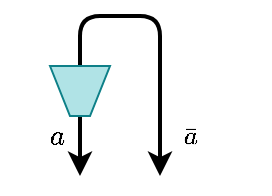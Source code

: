 <mxfile version="28.0.9" pages="5">
  <diagram name="Page-1" id="gtEKmYfx5rh2W5ZYqXWq">
    <mxGraphModel dx="969" dy="664" grid="1" gridSize="10" guides="1" tooltips="1" connect="1" arrows="1" fold="1" page="1" pageScale="1" pageWidth="850" pageHeight="1100" math="1" shadow="0">
      <root>
        <mxCell id="0" />
        <mxCell id="1" parent="0" />
        <mxCell id="5NJduOFub97d-oq5C3n--1" value="$$a$$" style="text;html=1;align=center;verticalAlign=middle;resizable=0;points=[];autosize=1;strokeColor=none;fillColor=none;" vertex="1" parent="1">
          <mxGeometry x="430" y="285" width="55" height="30" as="geometry" />
        </mxCell>
        <mxCell id="5NJduOFub97d-oq5C3n--2" style="edgeStyle=orthogonalEdgeStyle;shape=connector;curved=0;rounded=1;jumpStyle=gap;orthogonalLoop=1;jettySize=auto;html=1;strokeColor=default;strokeWidth=2;align=center;verticalAlign=middle;fontFamily=Helvetica;fontSize=11;fontColor=default;labelBackgroundColor=none;autosize=1;resizable=0;endArrow=classic;endFill=1;exitX=0.5;exitY=1;exitDx=0;exitDy=0;" edge="1" parent="1" source="5NJduOFub97d-oq5C3n--4">
          <mxGeometry relative="1" as="geometry">
            <mxPoint x="470" y="320" as="targetPoint" />
            <mxPoint x="510" y="320" as="sourcePoint" />
          </mxGeometry>
        </mxCell>
        <mxCell id="5NJduOFub97d-oq5C3n--3" style="edgeStyle=orthogonalEdgeStyle;shape=connector;curved=0;rounded=1;jumpStyle=gap;orthogonalLoop=1;jettySize=auto;html=1;strokeColor=default;strokeWidth=2;align=center;verticalAlign=middle;fontFamily=Helvetica;fontSize=11;fontColor=default;labelBackgroundColor=none;autosize=1;resizable=0;endArrow=classic;endFill=1;exitX=0.5;exitY=0;exitDx=0;exitDy=0;" edge="1" parent="1" source="5NJduOFub97d-oq5C3n--4">
          <mxGeometry relative="1" as="geometry">
            <mxPoint x="510" y="320" as="targetPoint" />
            <Array as="points">
              <mxPoint x="470" y="240" />
              <mxPoint x="510" y="240" />
            </Array>
            <mxPoint x="510" y="260" as="sourcePoint" />
          </mxGeometry>
        </mxCell>
        <mxCell id="5NJduOFub97d-oq5C3n--4" value="" style="shape=trapezoid;perimeter=trapezoidPerimeter;whiteSpace=wrap;html=1;fixedSize=1;align=center;verticalAlign=middle;fontFamily=Helvetica;fontSize=11;labelBackgroundColor=none;autosize=1;resizable=0;fillColor=#b0e3e6;size=10;strokeColor=#0e8088;flipV=1;" vertex="1" parent="1">
          <mxGeometry x="455" y="265" width="30" height="25" as="geometry" />
        </mxCell>
        <mxCell id="5NJduOFub97d-oq5C3n--5" value="$$\bar{a}$$" style="text;html=1;align=center;verticalAlign=middle;resizable=0;points=[];autosize=1;strokeColor=none;fillColor=none;fontFamily=Helvetica;fontSize=11;fontColor=default;labelBackgroundColor=none;" vertex="1" parent="1">
          <mxGeometry x="485" y="285" width="80" height="30" as="geometry" />
        </mxCell>
      </root>
    </mxGraphModel>
  </diagram>
  <diagram id="qNkEuhV1BOPxyEkJIVQv" name="Page-2">
    <mxGraphModel dx="283" dy="184" grid="1" gridSize="5" guides="1" tooltips="1" connect="1" arrows="1" fold="1" page="1" pageScale="1" pageWidth="850" pageHeight="1100" math="1" shadow="0">
      <root>
        <mxCell id="0" />
        <mxCell id="1" parent="0" />
        <mxCell id="q-p_HojZHMtpO61gSjXr-1" style="shape=connector;rounded=0;jumpStyle=gap;orthogonalLoop=1;jettySize=auto;html=1;exitX=0.67;exitY=0;exitDx=0;exitDy=0;strokeColor=default;strokeWidth=2;align=center;verticalAlign=middle;fontFamily=Helvetica;fontSize=11;fontColor=default;labelBackgroundColor=default;endArrow=classic;endFill=1;entryX=0.5;entryY=1;entryDx=0;entryDy=0;exitPerimeter=0;" edge="1" parent="1" source="q-p_HojZHMtpO61gSjXr-6" target="q-p_HojZHMtpO61gSjXr-10">
          <mxGeometry relative="1" as="geometry">
            <mxPoint x="440" y="480" as="sourcePoint" />
          </mxGeometry>
        </mxCell>
        <mxCell id="q-p_HojZHMtpO61gSjXr-2" value="$$a$$" style="text;html=1;align=center;verticalAlign=middle;resizable=0;points=[];autosize=1;strokeColor=none;fillColor=none;container=0;" vertex="1" parent="1">
          <mxGeometry x="380" y="440" width="52" height="27" as="geometry" />
        </mxCell>
        <mxCell id="q-p_HojZHMtpO61gSjXr-3" value="$$c$$" style="text;html=1;align=center;verticalAlign=middle;resizable=0;points=[];autosize=1;strokeColor=none;fillColor=none;container=0;" vertex="1" parent="1">
          <mxGeometry x="391" y="370" width="60" height="30" as="geometry" />
        </mxCell>
        <mxCell id="q-p_HojZHMtpO61gSjXr-4" style="edgeStyle=orthogonalEdgeStyle;rounded=0;orthogonalLoop=1;jettySize=auto;html=1;strokeColor=default;strokeWidth=2;align=center;verticalAlign=middle;fontFamily=Helvetica;fontSize=11;fontColor=default;labelBackgroundColor=default;endArrow=classic;endFill=1;entryX=0.5;entryY=1;entryDx=0;entryDy=0;entryPerimeter=0;" edge="1" parent="1" target="q-p_HojZHMtpO61gSjXr-6">
          <mxGeometry relative="1" as="geometry">
            <mxPoint x="431" y="380" as="sourcePoint" />
          </mxGeometry>
        </mxCell>
        <mxCell id="q-p_HojZHMtpO61gSjXr-5" style="shape=connector;rounded=1;jumpStyle=gap;orthogonalLoop=1;jettySize=auto;html=1;exitX=0.33;exitY=0;exitDx=0;exitDy=0;exitPerimeter=0;strokeColor=default;strokeWidth=2;align=center;verticalAlign=middle;fontFamily=Helvetica;fontSize=11;fontColor=default;labelBackgroundColor=default;endArrow=classic;endFill=1;" edge="1" parent="1" source="q-p_HojZHMtpO61gSjXr-6">
          <mxGeometry relative="1" as="geometry">
            <mxPoint x="410" y="480" as="targetPoint" />
          </mxGeometry>
        </mxCell>
        <mxCell id="q-p_HojZHMtpO61gSjXr-6" value="" style="verticalLabelPosition=bottom;verticalAlign=top;html=1;shape=mxgraph.basic.half_circle;fontFamily=Helvetica;fontSize=11;labelBackgroundColor=default;fillColor=#e1d5e7;strokeColor=#9673a6;flipV=1;points=[[0.33,0,0,0,0],[0.5,1,0,0,0],[0.67,0,0,0,0]];container=0;" vertex="1" parent="1">
          <mxGeometry x="411" y="410" width="40" height="20" as="geometry" />
        </mxCell>
        <mxCell id="q-p_HojZHMtpO61gSjXr-7" value="$$\nu$$" style="text;html=1;align=center;verticalAlign=middle;resizable=0;points=[];autosize=1;strokeColor=none;fillColor=none;fontFamily=Helvetica;fontSize=11;fontColor=default;labelBackgroundColor=none;container=0;" vertex="1" parent="1">
          <mxGeometry x="401" y="404" width="60" height="30" as="geometry" />
        </mxCell>
        <mxCell id="q-p_HojZHMtpO61gSjXr-8" value="$$b$$" style="text;html=1;align=center;verticalAlign=middle;resizable=0;points=[];autosize=1;strokeColor=none;fillColor=none;" vertex="1" parent="1">
          <mxGeometry x="451" y="374" width="55" height="30" as="geometry" />
        </mxCell>
        <mxCell id="q-p_HojZHMtpO61gSjXr-9" style="edgeStyle=none;shape=connector;curved=0;rounded=1;jumpStyle=gap;orthogonalLoop=1;jettySize=auto;html=1;exitX=0.5;exitY=1;exitDx=0;exitDy=0;strokeColor=default;strokeWidth=2;align=center;verticalAlign=middle;fontFamily=Helvetica;fontSize=11;fontColor=default;labelBackgroundColor=default;endArrow=classic;endFill=1;entryX=0.5;entryY=0;entryDx=0;entryDy=0;" edge="1" parent="1" target="q-p_HojZHMtpO61gSjXr-10">
          <mxGeometry relative="1" as="geometry">
            <mxPoint x="470" y="380" as="sourcePoint" />
            <Array as="points">
              <mxPoint x="470" y="490" />
              <mxPoint x="445" y="490" />
            </Array>
          </mxGeometry>
        </mxCell>
        <mxCell id="q-p_HojZHMtpO61gSjXr-10" value="" style="shape=trapezoid;perimeter=trapezoidPerimeter;whiteSpace=wrap;html=1;fixedSize=1;align=center;verticalAlign=middle;fontFamily=Helvetica;fontSize=11;labelBackgroundColor=none;autosize=1;resizable=0;fillColor=#b0e3e6;size=10;strokeColor=#0e8088;rotation=-185;flipV=0;" vertex="1" parent="1">
          <mxGeometry x="425" y="450" width="30" height="25" as="geometry" />
        </mxCell>
        <mxCell id="q-p_HojZHMtpO61gSjXr-11" value="$$\bar{b}$$" style="text;html=1;align=center;verticalAlign=middle;resizable=0;points=[];autosize=1;strokeColor=none;fillColor=none;fontFamily=Helvetica;fontSize=11;fontColor=default;labelBackgroundColor=none;" vertex="1" parent="1">
          <mxGeometry x="411" y="425" width="80" height="30" as="geometry" />
        </mxCell>
      </root>
    </mxGraphModel>
  </diagram>
  <diagram id="lLlFEsTB8QFYTpF6m2eK" name="Page-3">
    <mxGraphModel dx="237" dy="154" grid="1" gridSize="10" guides="1" tooltips="1" connect="1" arrows="1" fold="1" page="1" pageScale="1" pageWidth="850" pageHeight="1100" math="1" shadow="0">
      <root>
        <mxCell id="0" />
        <mxCell id="1" parent="0" />
        <mxCell id="rVxqsEdljtkjUHeWeZ6P-1" style="edgeStyle=orthogonalEdgeStyle;shape=connector;curved=0;rounded=1;jumpStyle=gap;orthogonalLoop=1;jettySize=auto;html=1;exitX=0.67;exitY=0;exitDx=0;exitDy=0;strokeColor=default;strokeWidth=2;align=center;verticalAlign=middle;fontFamily=Helvetica;fontSize=11;fontColor=default;labelBackgroundColor=default;endArrow=classic;endFill=1;entryX=0.5;entryY=0;entryDx=0;entryDy=0;exitPerimeter=0;" edge="1" parent="1" source="rVxqsEdljtkjUHeWeZ6P-6" target="rVxqsEdljtkjUHeWeZ6P-10">
          <mxGeometry relative="1" as="geometry">
            <Array as="points">
              <mxPoint x="458" y="380" />
              <mxPoint x="490" y="380" />
            </Array>
            <mxPoint x="460" y="380" as="sourcePoint" />
          </mxGeometry>
        </mxCell>
        <mxCell id="rVxqsEdljtkjUHeWeZ6P-2" value="$$a$$" style="text;html=1;align=center;verticalAlign=middle;resizable=0;points=[];autosize=1;strokeColor=none;fillColor=none;container=0;" vertex="1" parent="1">
          <mxGeometry x="400" y="340" width="52" height="27" as="geometry" />
        </mxCell>
        <mxCell id="rVxqsEdljtkjUHeWeZ6P-3" value="$$c$$" style="text;html=1;align=center;verticalAlign=middle;resizable=0;points=[];autosize=1;strokeColor=none;fillColor=none;container=0;" vertex="1" parent="1">
          <mxGeometry x="411" y="270" width="60" height="30" as="geometry" />
        </mxCell>
        <mxCell id="rVxqsEdljtkjUHeWeZ6P-4" style="edgeStyle=orthogonalEdgeStyle;rounded=0;orthogonalLoop=1;jettySize=auto;html=1;strokeColor=default;strokeWidth=2;align=center;verticalAlign=middle;fontFamily=Helvetica;fontSize=11;fontColor=default;labelBackgroundColor=default;endArrow=classic;endFill=1;entryX=0.5;entryY=1;entryDx=0;entryDy=0;entryPerimeter=0;" edge="1" parent="1" target="rVxqsEdljtkjUHeWeZ6P-6">
          <mxGeometry relative="1" as="geometry">
            <mxPoint x="451" y="280" as="sourcePoint" />
          </mxGeometry>
        </mxCell>
        <mxCell id="rVxqsEdljtkjUHeWeZ6P-5" style="shape=connector;rounded=1;jumpStyle=gap;orthogonalLoop=1;jettySize=auto;html=1;exitX=0.33;exitY=0;exitDx=0;exitDy=0;exitPerimeter=0;strokeColor=default;strokeWidth=2;align=center;verticalAlign=middle;fontFamily=Helvetica;fontSize=11;fontColor=default;labelBackgroundColor=default;endArrow=classic;endFill=1;" edge="1" parent="1" source="rVxqsEdljtkjUHeWeZ6P-6">
          <mxGeometry relative="1" as="geometry">
            <mxPoint x="430" y="380" as="targetPoint" />
          </mxGeometry>
        </mxCell>
        <mxCell id="rVxqsEdljtkjUHeWeZ6P-6" value="" style="verticalLabelPosition=bottom;verticalAlign=top;html=1;shape=mxgraph.basic.half_circle;fontFamily=Helvetica;fontSize=11;labelBackgroundColor=default;fillColor=#e1d5e7;strokeColor=#9673a6;flipV=1;points=[[0.33,0,0,0,0],[0.5,1,0,0,0],[0.67,0,0,0,0]];container=0;" vertex="1" parent="1">
          <mxGeometry x="431" y="310" width="40" height="20" as="geometry" />
        </mxCell>
        <mxCell id="rVxqsEdljtkjUHeWeZ6P-7" value="$$\nu$$" style="text;html=1;align=center;verticalAlign=middle;resizable=0;points=[];autosize=1;strokeColor=none;fillColor=none;fontFamily=Helvetica;fontSize=11;fontColor=default;labelBackgroundColor=none;container=0;" vertex="1" parent="1">
          <mxGeometry x="421" y="304" width="60" height="30" as="geometry" />
        </mxCell>
        <mxCell id="rVxqsEdljtkjUHeWeZ6P-8" value="$$\bar{b}$$" style="text;html=1;align=center;verticalAlign=middle;resizable=0;points=[];autosize=1;strokeColor=none;fillColor=none;" vertex="1" parent="1">
          <mxGeometry x="425" y="338.5" width="90" height="30" as="geometry" />
        </mxCell>
        <mxCell id="rVxqsEdljtkjUHeWeZ6P-9" style="edgeStyle=none;shape=connector;curved=0;rounded=1;jumpStyle=gap;orthogonalLoop=1;jettySize=auto;html=1;exitX=0.5;exitY=1;exitDx=0;exitDy=0;strokeColor=default;strokeWidth=2;align=center;verticalAlign=middle;fontFamily=Helvetica;fontSize=11;fontColor=default;labelBackgroundColor=default;endArrow=classic;endFill=1;entryX=0.501;entryY=0.029;entryDx=0;entryDy=0;entryPerimeter=0;" edge="1" parent="1" target="rVxqsEdljtkjUHeWeZ6P-10">
          <mxGeometry relative="1" as="geometry">
            <mxPoint x="490" y="280" as="sourcePoint" />
          </mxGeometry>
        </mxCell>
        <mxCell id="rVxqsEdljtkjUHeWeZ6P-10" value="" style="shape=trapezoid;perimeter=trapezoidPerimeter;whiteSpace=wrap;html=1;fixedSize=1;align=center;verticalAlign=middle;fontFamily=Helvetica;fontSize=11;labelBackgroundColor=none;autosize=1;resizable=0;fillColor=#b0e3e6;size=10;strokeColor=#0e8088;rotation=-180;flipV=1;" vertex="1" parent="1">
          <mxGeometry x="475" y="309" width="30" height="25" as="geometry" />
        </mxCell>
        <mxCell id="rVxqsEdljtkjUHeWeZ6P-11" value="$$b$$" style="text;html=1;align=center;verticalAlign=middle;resizable=0;points=[];autosize=1;strokeColor=none;fillColor=none;fontFamily=Helvetica;fontSize=11;fontColor=default;labelBackgroundColor=none;" vertex="1" parent="1">
          <mxGeometry x="475" y="270" width="50" height="30" as="geometry" />
        </mxCell>
      </root>
    </mxGraphModel>
  </diagram>
  <diagram id="OsgkGvqgfWpZYwJzqUf5" name="Page-4">
    <mxGraphModel dx="98" dy="64" grid="1" gridSize="5" guides="1" tooltips="1" connect="1" arrows="1" fold="1" page="1" pageScale="1" pageWidth="850" pageHeight="1100" math="1" shadow="0">
      <root>
        <mxCell id="0" />
        <mxCell id="1" parent="0" />
        <mxCell id="w7vXsWl5nCD-EQYGniCb-1" style="rounded=1;orthogonalLoop=1;jettySize=auto;html=1;strokeColor=default;strokeWidth=2;align=center;verticalAlign=middle;fontFamily=Helvetica;fontSize=11;fontColor=default;labelBackgroundColor=default;endArrow=classic;endFill=1;curved=0;exitX=0.5;exitY=1;exitDx=0;exitDy=0;exitPerimeter=0;" edge="1" parent="1">
          <mxGeometry relative="1" as="geometry">
            <mxPoint x="289.95" y="696" as="sourcePoint" />
            <mxPoint x="289.95" y="746" as="targetPoint" />
            <Array as="points" />
          </mxGeometry>
        </mxCell>
        <mxCell id="X_l67hhkdkbUg5pWNEm0-1" style="edgeStyle=none;shape=connector;curved=0;rounded=1;jumpStyle=gap;orthogonalLoop=1;jettySize=auto;html=1;exitX=0.5;exitY=0;exitDx=0;exitDy=0;entryX=0.67;entryY=0;entryDx=0;entryDy=0;strokeColor=default;strokeWidth=2;align=center;verticalAlign=middle;fontFamily=Helvetica;fontSize=11;fontColor=default;labelBackgroundColor=default;endArrow=classic;endFill=1;entryPerimeter=0;" edge="1" parent="1" source="X_l67hhkdkbUg5pWNEm0-6" target="X_l67hhkdkbUg5pWNEm0-9">
          <mxGeometry relative="1" as="geometry">
            <Array as="points">
              <mxPoint x="305" y="656" />
            </Array>
          </mxGeometry>
        </mxCell>
        <mxCell id="X_l67hhkdkbUg5pWNEm0-2" value="$$c$$" style="text;html=1;align=center;verticalAlign=middle;resizable=0;points=[];autosize=1;strokeColor=none;fillColor=none;container=0;" vertex="1" parent="1">
          <mxGeometry x="230" y="591" width="60" height="30" as="geometry" />
        </mxCell>
        <mxCell id="X_l67hhkdkbUg5pWNEm0-3" style="rounded=1;orthogonalLoop=1;jettySize=auto;html=1;strokeColor=default;strokeWidth=2;align=center;verticalAlign=middle;fontFamily=Helvetica;fontSize=11;fontColor=default;labelBackgroundColor=default;endArrow=classic;endFill=1;entryX=0.33;entryY=0;entryDx=0;entryDy=0;entryPerimeter=0;curved=0;" edge="1" parent="1" target="X_l67hhkdkbUg5pWNEm0-9">
          <mxGeometry relative="1" as="geometry">
            <mxPoint x="270" y="546" as="sourcePoint" />
            <mxPoint x="277" y="578.5" as="targetPoint" />
            <Array as="points">
              <mxPoint x="270" y="636" />
              <mxPoint x="275" y="656" />
            </Array>
          </mxGeometry>
        </mxCell>
        <mxCell id="X_l67hhkdkbUg5pWNEm0-4" style="rounded=1;orthogonalLoop=1;jettySize=auto;html=1;exitX=0.5;exitY=1;exitDx=0;exitDy=0;strokeColor=default;strokeWidth=2;align=center;verticalAlign=middle;fontFamily=Helvetica;fontSize=11;fontColor=default;labelBackgroundColor=default;jumpStyle=gap;endArrow=classic;endFill=1;curved=0;entryX=0.5;entryY=0;entryDx=0;entryDy=0;" edge="1" parent="1" source="X_l67hhkdkbUg5pWNEm0-6" target="X_l67hhkdkbUg5pWNEm0-13">
          <mxGeometry relative="1" as="geometry">
            <mxPoint x="309" y="546" as="targetPoint" />
            <Array as="points" />
          </mxGeometry>
        </mxCell>
        <mxCell id="X_l67hhkdkbUg5pWNEm0-5" value="$$\bar{b}$$" style="text;html=1;align=center;verticalAlign=middle;resizable=0;points=[];autosize=1;strokeColor=none;fillColor=none;" vertex="1" parent="1">
          <mxGeometry x="280" y="586" width="85" height="30" as="geometry" />
        </mxCell>
        <mxCell id="X_l67hhkdkbUg5pWNEm0-6" value="" style="shape=trapezoid;perimeter=trapezoidPerimeter;whiteSpace=wrap;html=1;fixedSize=1;align=center;verticalAlign=middle;fontFamily=Helvetica;fontSize=11;labelBackgroundColor=none;autosize=1;resizable=0;fillColor=#b0e3e6;size=10;strokeColor=#0e8088;rotation=-180;flipV=1;" vertex="1" parent="1">
          <mxGeometry x="294" y="610.5" width="30" height="25" as="geometry" />
        </mxCell>
        <mxCell id="X_l67hhkdkbUg5pWNEm0-7" value="&lt;span style=&quot;font-size: 12px;&quot;&gt;$$b$$&lt;/span&gt;" style="text;html=1;align=center;verticalAlign=middle;resizable=0;points=[];autosize=1;strokeColor=none;fillColor=none;fontFamily=Helvetica;fontSize=11;fontColor=default;labelBackgroundColor=none;" vertex="1" parent="1">
          <mxGeometry x="294" y="635.5" width="55" height="30" as="geometry" />
        </mxCell>
        <mxCell id="X_l67hhkdkbUg5pWNEm0-9" value="" style="verticalLabelPosition=bottom;verticalAlign=top;html=1;shape=mxgraph.basic.half_circle;fontFamily=Helvetica;fontSize=11;labelBackgroundColor=default;fillColor=#e1d5e7;strokeColor=#9673a6;flipV=0;points=[[0.33,0,0,0,0],[0.5,1,0,0,0],[0.67,0,0,0,0]];container=0;" vertex="1" parent="1">
          <mxGeometry x="270" y="676" width="40" height="20" as="geometry" />
        </mxCell>
        <mxCell id="X_l67hhkdkbUg5pWNEm0-10" value="$$a$$" style="text;html=1;align=center;verticalAlign=middle;resizable=0;points=[];autosize=1;strokeColor=none;fillColor=none;fontFamily=Helvetica;fontSize=11;fontColor=default;labelBackgroundColor=none;" vertex="1" parent="1">
          <mxGeometry x="279" y="701" width="50" height="30" as="geometry" />
        </mxCell>
        <mxCell id="X_l67hhkdkbUg5pWNEm0-11" value="$$\mu$$" style="text;html=1;align=center;verticalAlign=middle;resizable=0;points=[];autosize=1;strokeColor=none;fillColor=none;fontFamily=Helvetica;fontSize=11;fontColor=default;labelBackgroundColor=none;" vertex="1" parent="1">
          <mxGeometry x="329" y="635.5" width="65" height="30" as="geometry" />
        </mxCell>
        <mxCell id="X_l67hhkdkbUg5pWNEm0-12" style="edgeStyle=none;shape=connector;curved=0;rounded=1;jumpStyle=gap;orthogonalLoop=1;jettySize=auto;html=1;exitX=0.5;exitY=1;exitDx=0;exitDy=0;strokeColor=default;strokeWidth=2;align=center;verticalAlign=middle;fontFamily=Helvetica;fontSize=11;fontColor=default;labelBackgroundColor=default;endArrow=classic;endFill=1;entryX=0.498;entryY=0.002;entryDx=0;entryDy=0;entryPerimeter=0;" edge="1" parent="1" target="X_l67hhkdkbUg5pWNEm0-13">
          <mxGeometry relative="1" as="geometry">
            <mxPoint x="309" y="546" as="sourcePoint" />
          </mxGeometry>
        </mxCell>
        <mxCell id="X_l67hhkdkbUg5pWNEm0-13" value="" style="shape=trapezoid;perimeter=trapezoidPerimeter;whiteSpace=wrap;html=1;fixedSize=1;align=center;verticalAlign=middle;fontFamily=Helvetica;fontSize=11;labelBackgroundColor=none;autosize=1;resizable=0;fillColor=#b0e3e6;size=10;strokeColor=#0e8088;rotation=-180;flipV=1;" vertex="1" parent="1">
          <mxGeometry x="294" y="566" width="30" height="25" as="geometry" />
        </mxCell>
        <mxCell id="X_l67hhkdkbUg5pWNEm0-14" value="$$b$$" style="text;html=1;align=center;verticalAlign=middle;resizable=0;points=[];autosize=1;strokeColor=none;fillColor=none;fontFamily=Helvetica;fontSize=11;fontColor=default;labelBackgroundColor=none;" vertex="1" parent="1">
          <mxGeometry x="296.5" y="540" width="50" height="30" as="geometry" />
        </mxCell>
      </root>
    </mxGraphModel>
  </diagram>
  <diagram id="HNr2PBA2E4U8EGE6hsys" name="Page-5">
    <mxGraphModel dx="357" dy="233" grid="1" gridSize="5" guides="1" tooltips="1" connect="1" arrows="1" fold="1" page="1" pageScale="1" pageWidth="850" pageHeight="1100" math="1" shadow="0">
      <root>
        <mxCell id="0" />
        <mxCell id="1" parent="0" />
        <mxCell id="N0vdV44iy6FfM3nO1FY--1" value="$$c$$" style="text;html=1;align=center;verticalAlign=middle;resizable=0;points=[];autosize=1;strokeColor=none;fillColor=none;container=0;" vertex="1" parent="1">
          <mxGeometry x="345" y="365" width="60" height="30" as="geometry" />
        </mxCell>
        <mxCell id="N0vdV44iy6FfM3nO1FY--2" style="rounded=1;orthogonalLoop=1;jettySize=auto;html=1;strokeColor=default;strokeWidth=2;align=center;verticalAlign=middle;fontFamily=Helvetica;fontSize=11;fontColor=default;labelBackgroundColor=default;endArrow=classic;endFill=1;entryX=0.33;entryY=0;entryDx=0;entryDy=0;entryPerimeter=0;curved=0;" edge="1" parent="1" target="N0vdV44iy6FfM3nO1FY--6">
          <mxGeometry relative="1" as="geometry">
            <mxPoint x="385" y="360" as="sourcePoint" />
            <mxPoint x="392" y="312.5" as="targetPoint" />
            <Array as="points" />
          </mxGeometry>
        </mxCell>
        <mxCell id="N0vdV44iy6FfM3nO1FY--3" style="edgeStyle=none;shape=connector;curved=0;rounded=1;jumpStyle=gap;orthogonalLoop=1;jettySize=auto;html=1;entryX=0.67;entryY=0;entryDx=0;entryDy=0;strokeColor=default;strokeWidth=2;align=center;verticalAlign=middle;fontFamily=Helvetica;fontSize=11;fontColor=default;labelBackgroundColor=default;endArrow=classic;endFill=1;entryPerimeter=0;" edge="1" parent="1" target="N0vdV44iy6FfM3nO1FY--6">
          <mxGeometry relative="1" as="geometry">
            <Array as="points" />
            <mxPoint x="425" y="360" as="sourcePoint" />
          </mxGeometry>
        </mxCell>
        <mxCell id="N0vdV44iy6FfM3nO1FY--4" value="&lt;span style=&quot;font-size: 12px;&quot;&gt;$$b$$&lt;/span&gt;" style="text;html=1;align=center;verticalAlign=middle;resizable=0;points=[];autosize=1;strokeColor=none;fillColor=none;fontFamily=Helvetica;fontSize=11;fontColor=default;labelBackgroundColor=none;" vertex="1" parent="1">
          <mxGeometry x="405" y="365" width="55" height="30" as="geometry" />
        </mxCell>
        <mxCell id="N0vdV44iy6FfM3nO1FY--6" value="" style="verticalLabelPosition=bottom;verticalAlign=top;html=1;shape=mxgraph.basic.half_circle;fontFamily=Helvetica;fontSize=11;labelBackgroundColor=default;fillColor=#e1d5e7;strokeColor=#9673a6;flipV=0;points=[[0.33,0,0,0,0],[0.5,1,0,0,0],[0.67,0,0,0,0]];container=0;" vertex="1" parent="1">
          <mxGeometry x="385" y="410" width="40" height="20" as="geometry" />
        </mxCell>
        <mxCell id="N0vdV44iy6FfM3nO1FY--7" value="$$a$$" style="text;html=1;align=center;verticalAlign=middle;resizable=0;points=[];autosize=1;strokeColor=none;fillColor=none;fontFamily=Helvetica;fontSize=11;fontColor=default;labelBackgroundColor=none;" vertex="1" parent="1">
          <mxGeometry x="387.5" y="435" width="50" height="30" as="geometry" />
        </mxCell>
        <mxCell id="N0vdV44iy6FfM3nO1FY--8" value="$$\mu$$" style="text;html=1;align=center;verticalAlign=middle;resizable=0;points=[];autosize=1;strokeColor=none;fillColor=none;fontFamily=Helvetica;fontSize=11;fontColor=default;labelBackgroundColor=none;" vertex="1" parent="1">
          <mxGeometry x="372.5" y="405" width="65" height="30" as="geometry" />
        </mxCell>
        <mxCell id="WGWHCdPp7k-aY1m70SPs-1" style="rounded=1;orthogonalLoop=1;jettySize=auto;html=1;strokeColor=default;strokeWidth=2;align=center;verticalAlign=middle;fontFamily=Helvetica;fontSize=11;fontColor=default;labelBackgroundColor=default;endArrow=classic;endFill=1;curved=0;exitX=0.5;exitY=1;exitDx=0;exitDy=0;exitPerimeter=0;" edge="1" parent="1" source="N0vdV44iy6FfM3nO1FY--6">
          <mxGeometry relative="1" as="geometry">
            <mxPoint x="398.5" y="435" as="sourcePoint" />
            <mxPoint x="405" y="480" as="targetPoint" />
            <Array as="points" />
          </mxGeometry>
        </mxCell>
      </root>
    </mxGraphModel>
  </diagram>
</mxfile>
